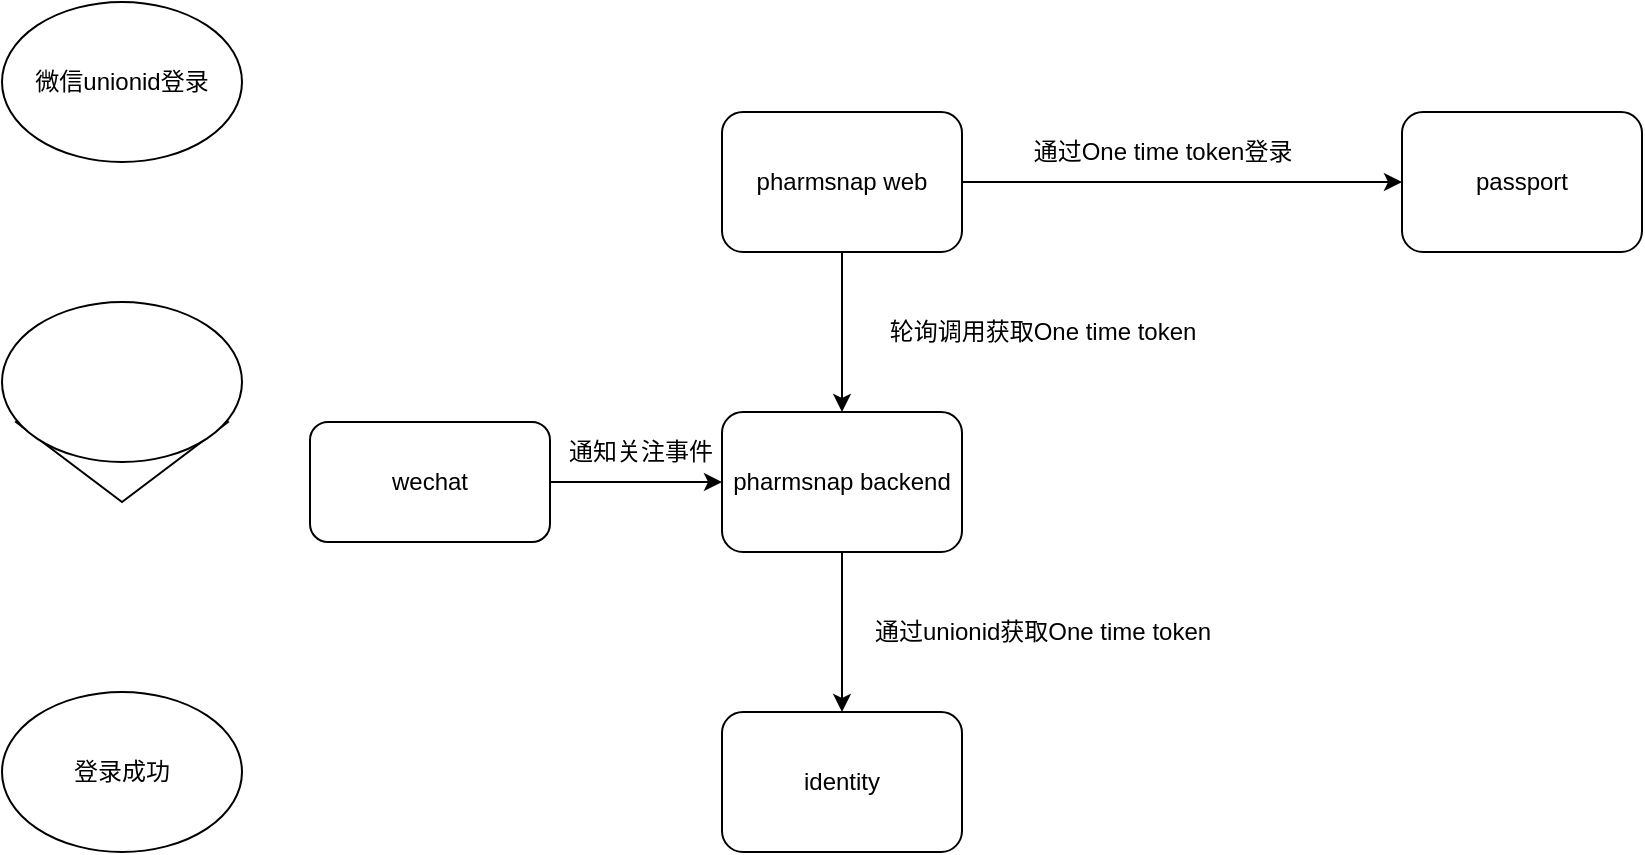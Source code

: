 <mxfile version="20.1.1" type="device" pages="2"><diagram id="K_s0Fk_UpfidAByDcYZG" name="Page-1"><mxGraphModel dx="1426" dy="737" grid="1" gridSize="10" guides="1" tooltips="1" connect="1" arrows="1" fold="1" page="1" pageScale="1" pageWidth="827" pageHeight="1169" math="0" shadow="0"><root><mxCell id="0"/><mxCell id="1" parent="0"/><mxCell id="pIvdJMWJwBbOKnXJvLU9-2" value="微信unionid登录" style="ellipse;whiteSpace=wrap;html=1;" parent="1" vertex="1"><mxGeometry x="140" y="105" width="120" height="80" as="geometry"/></mxCell><mxCell id="pIvdJMWJwBbOKnXJvLU9-3" value="unionid是否存在" style="rhombus;whiteSpace=wrap;html=1;" parent="1" vertex="1"><mxGeometry x="147" y="275" width="106" height="80" as="geometry"/></mxCell><mxCell id="pIvdJMWJwBbOKnXJvLU9-4" value="登录成功" style="ellipse;whiteSpace=wrap;html=1;" parent="1" vertex="1"><mxGeometry x="140" y="450" width="120" height="80" as="geometry"/></mxCell><mxCell id="pIvdJMWJwBbOKnXJvLU9-7" value="" style="edgeStyle=orthogonalEdgeStyle;rounded=0;orthogonalLoop=1;jettySize=auto;html=1;" parent="1" source="pIvdJMWJwBbOKnXJvLU9-5" target="pIvdJMWJwBbOKnXJvLU9-6" edge="1"><mxGeometry relative="1" as="geometry"/></mxCell><mxCell id="pIvdJMWJwBbOKnXJvLU9-16" style="edgeStyle=orthogonalEdgeStyle;rounded=0;orthogonalLoop=1;jettySize=auto;html=1;exitX=1;exitY=0.5;exitDx=0;exitDy=0;entryX=0;entryY=0.5;entryDx=0;entryDy=0;" parent="1" source="pIvdJMWJwBbOKnXJvLU9-5" target="pIvdJMWJwBbOKnXJvLU9-17" edge="1"><mxGeometry relative="1" as="geometry"><mxPoint x="680" y="195" as="targetPoint"/></mxGeometry></mxCell><mxCell id="pIvdJMWJwBbOKnXJvLU9-5" value="pharmsnap web" style="rounded=1;whiteSpace=wrap;html=1;" parent="1" vertex="1"><mxGeometry x="500" y="160" width="120" height="70" as="geometry"/></mxCell><mxCell id="pIvdJMWJwBbOKnXJvLU9-9" value="" style="edgeStyle=orthogonalEdgeStyle;rounded=0;orthogonalLoop=1;jettySize=auto;html=1;" parent="1" source="pIvdJMWJwBbOKnXJvLU9-6" target="pIvdJMWJwBbOKnXJvLU9-8" edge="1"><mxGeometry relative="1" as="geometry"/></mxCell><mxCell id="pIvdJMWJwBbOKnXJvLU9-6" value="pharmsnap backend" style="rounded=1;whiteSpace=wrap;html=1;" parent="1" vertex="1"><mxGeometry x="500" y="310" width="120" height="70" as="geometry"/></mxCell><mxCell id="pIvdJMWJwBbOKnXJvLU9-8" value="identity" style="rounded=1;whiteSpace=wrap;html=1;" parent="1" vertex="1"><mxGeometry x="500" y="460" width="120" height="70" as="geometry"/></mxCell><mxCell id="pIvdJMWJwBbOKnXJvLU9-10" value="通过unionid获取One time token" style="text;html=1;align=center;verticalAlign=middle;resizable=0;points=[];autosize=1;strokeColor=none;fillColor=none;" parent="1" vertex="1"><mxGeometry x="570" y="410" width="180" height="20" as="geometry"/></mxCell><mxCell id="pIvdJMWJwBbOKnXJvLU9-11" value="轮询调用获取One time token" style="text;html=1;align=center;verticalAlign=middle;resizable=0;points=[];autosize=1;strokeColor=none;fillColor=none;" parent="1" vertex="1"><mxGeometry x="575" y="260" width="170" height="20" as="geometry"/></mxCell><mxCell id="pIvdJMWJwBbOKnXJvLU9-13" style="edgeStyle=orthogonalEdgeStyle;rounded=0;orthogonalLoop=1;jettySize=auto;html=1;exitX=1;exitY=0.5;exitDx=0;exitDy=0;entryX=0;entryY=0.5;entryDx=0;entryDy=0;" parent="1" source="pIvdJMWJwBbOKnXJvLU9-12" target="pIvdJMWJwBbOKnXJvLU9-6" edge="1"><mxGeometry relative="1" as="geometry"/></mxCell><mxCell id="pIvdJMWJwBbOKnXJvLU9-12" value="wechat" style="rounded=1;whiteSpace=wrap;html=1;" parent="1" vertex="1"><mxGeometry x="294" y="315" width="120" height="60" as="geometry"/></mxCell><mxCell id="pIvdJMWJwBbOKnXJvLU9-14" value="通知关注事件" style="text;html=1;align=center;verticalAlign=middle;resizable=0;points=[];autosize=1;strokeColor=none;fillColor=none;" parent="1" vertex="1"><mxGeometry x="414" y="320" width="90" height="20" as="geometry"/></mxCell><mxCell id="pIvdJMWJwBbOKnXJvLU9-17" value="passport" style="rounded=1;whiteSpace=wrap;html=1;" parent="1" vertex="1"><mxGeometry x="840" y="160" width="120" height="70" as="geometry"/></mxCell><mxCell id="pIvdJMWJwBbOKnXJvLU9-18" value="通过One time token登录" style="text;html=1;align=center;verticalAlign=middle;resizable=0;points=[];autosize=1;strokeColor=none;fillColor=none;" parent="1" vertex="1"><mxGeometry x="650" y="170" width="140" height="20" as="geometry"/></mxCell><mxCell id="rF53Q8P4snkqBiIaGKZ5-1" value="" style="ellipse;whiteSpace=wrap;html=1;" parent="1" vertex="1"><mxGeometry x="140" y="255" width="120" height="80" as="geometry"/></mxCell></root></mxGraphModel></diagram><diagram id="q3Kwjik1ImvBPJg-QQ-H" name="Page-2"><mxGraphModel dx="1426" dy="826" grid="1" gridSize="10" guides="1" tooltips="1" connect="1" arrows="1" fold="1" page="1" pageScale="1" pageWidth="827" pageHeight="1169" math="0" shadow="0"><root><mxCell id="GOiAMyY-xLkaLMSM9-hi-0"/><mxCell id="GOiAMyY-xLkaLMSM9-hi-1" parent="GOiAMyY-xLkaLMSM9-hi-0"/></root></mxGraphModel></diagram></mxfile>